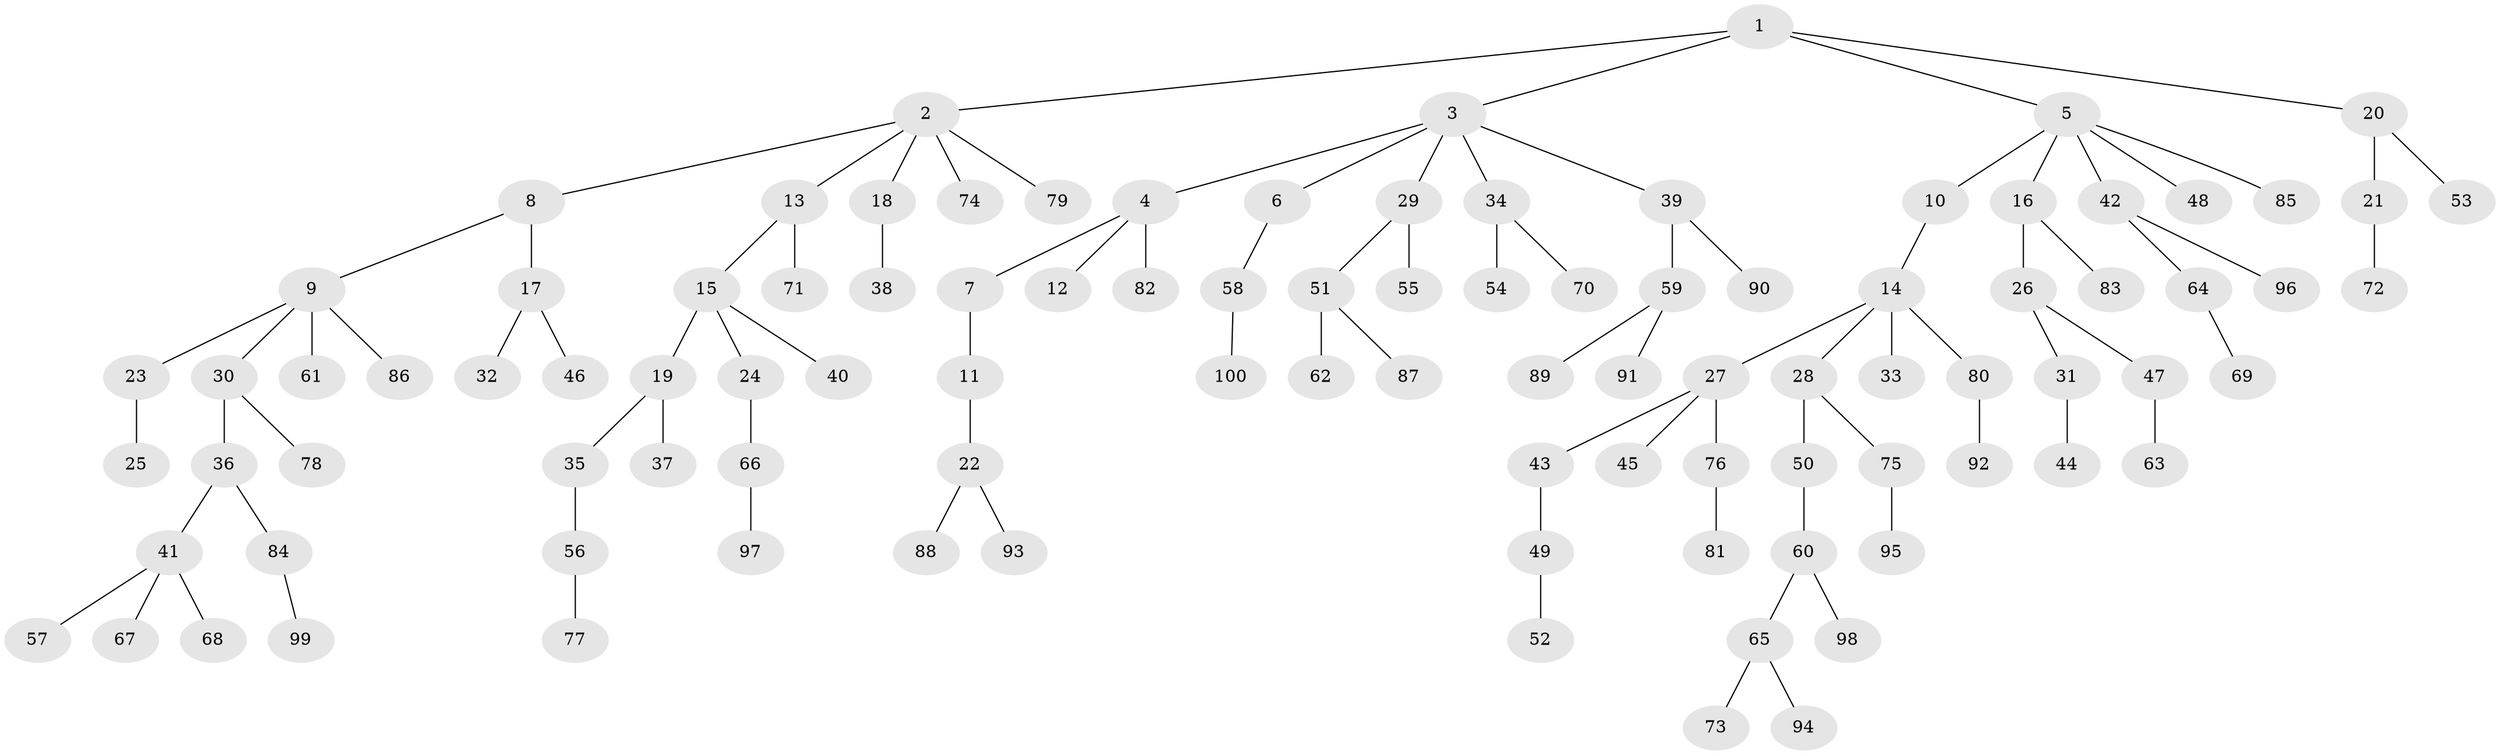 // Generated by graph-tools (version 1.1) at 2025/11/02/21/25 10:11:10]
// undirected, 100 vertices, 99 edges
graph export_dot {
graph [start="1"]
  node [color=gray90,style=filled];
  1;
  2;
  3;
  4;
  5;
  6;
  7;
  8;
  9;
  10;
  11;
  12;
  13;
  14;
  15;
  16;
  17;
  18;
  19;
  20;
  21;
  22;
  23;
  24;
  25;
  26;
  27;
  28;
  29;
  30;
  31;
  32;
  33;
  34;
  35;
  36;
  37;
  38;
  39;
  40;
  41;
  42;
  43;
  44;
  45;
  46;
  47;
  48;
  49;
  50;
  51;
  52;
  53;
  54;
  55;
  56;
  57;
  58;
  59;
  60;
  61;
  62;
  63;
  64;
  65;
  66;
  67;
  68;
  69;
  70;
  71;
  72;
  73;
  74;
  75;
  76;
  77;
  78;
  79;
  80;
  81;
  82;
  83;
  84;
  85;
  86;
  87;
  88;
  89;
  90;
  91;
  92;
  93;
  94;
  95;
  96;
  97;
  98;
  99;
  100;
  1 -- 2;
  1 -- 3;
  1 -- 5;
  1 -- 20;
  2 -- 8;
  2 -- 13;
  2 -- 18;
  2 -- 74;
  2 -- 79;
  3 -- 4;
  3 -- 6;
  3 -- 29;
  3 -- 34;
  3 -- 39;
  4 -- 7;
  4 -- 12;
  4 -- 82;
  5 -- 10;
  5 -- 16;
  5 -- 42;
  5 -- 48;
  5 -- 85;
  6 -- 58;
  7 -- 11;
  8 -- 9;
  8 -- 17;
  9 -- 23;
  9 -- 30;
  9 -- 61;
  9 -- 86;
  10 -- 14;
  11 -- 22;
  13 -- 15;
  13 -- 71;
  14 -- 27;
  14 -- 28;
  14 -- 33;
  14 -- 80;
  15 -- 19;
  15 -- 24;
  15 -- 40;
  16 -- 26;
  16 -- 83;
  17 -- 32;
  17 -- 46;
  18 -- 38;
  19 -- 35;
  19 -- 37;
  20 -- 21;
  20 -- 53;
  21 -- 72;
  22 -- 88;
  22 -- 93;
  23 -- 25;
  24 -- 66;
  26 -- 31;
  26 -- 47;
  27 -- 43;
  27 -- 45;
  27 -- 76;
  28 -- 50;
  28 -- 75;
  29 -- 51;
  29 -- 55;
  30 -- 36;
  30 -- 78;
  31 -- 44;
  34 -- 54;
  34 -- 70;
  35 -- 56;
  36 -- 41;
  36 -- 84;
  39 -- 59;
  39 -- 90;
  41 -- 57;
  41 -- 67;
  41 -- 68;
  42 -- 64;
  42 -- 96;
  43 -- 49;
  47 -- 63;
  49 -- 52;
  50 -- 60;
  51 -- 62;
  51 -- 87;
  56 -- 77;
  58 -- 100;
  59 -- 89;
  59 -- 91;
  60 -- 65;
  60 -- 98;
  64 -- 69;
  65 -- 73;
  65 -- 94;
  66 -- 97;
  75 -- 95;
  76 -- 81;
  80 -- 92;
  84 -- 99;
}

